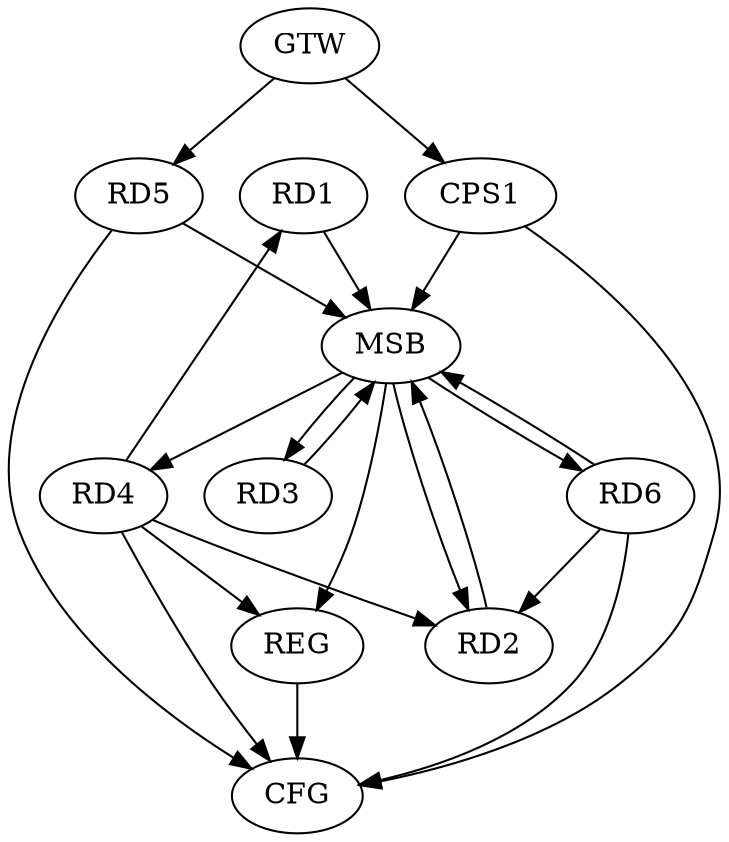 strict digraph G {
  RD1 [ label="RD1" ];
  RD2 [ label="RD2" ];
  RD3 [ label="RD3" ];
  RD4 [ label="RD4" ];
  RD5 [ label="RD5" ];
  RD6 [ label="RD6" ];
  CPS1 [ label="CPS1" ];
  GTW [ label="GTW" ];
  REG [ label="REG" ];
  MSB [ label="MSB" ];
  CFG [ label="CFG" ];
  RD4 -> RD1;
  RD4 -> RD2;
  GTW -> RD5;
  GTW -> CPS1;
  RD4 -> REG;
  RD1 -> MSB;
  MSB -> RD4;
  MSB -> REG;
  RD2 -> MSB;
  RD3 -> MSB;
  RD5 -> MSB;
  MSB -> RD3;
  RD6 -> MSB;
  CPS1 -> MSB;
  MSB -> RD2;
  MSB -> RD6;
  RD6 -> CFG;
  CPS1 -> CFG;
  RD4 -> CFG;
  RD5 -> CFG;
  REG -> CFG;
  RD6 -> RD2;
}
